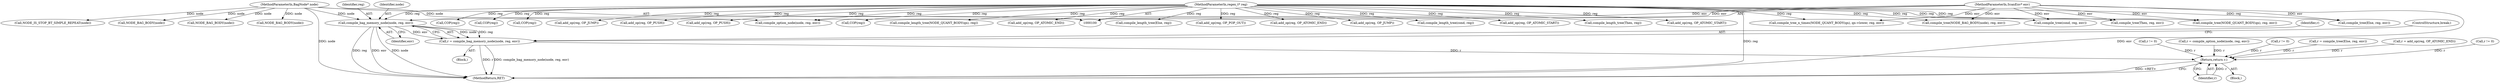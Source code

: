 digraph "0_oniguruma_c509265c5f6ae7264f7b8a8aae1cfa5fc59d108c@pointer" {
"1000115" [label="(Call,compile_bag_memory_node(node, reg, env))"];
"1000101" [label="(MethodParameterIn,BagNode* node)"];
"1000102" [label="(MethodParameterIn,regex_t* reg)"];
"1000103" [label="(MethodParameterIn,ScanEnv* env)"];
"1000113" [label="(Call,r = compile_bag_memory_node(node, reg, env))"];
"1000454" [label="(Return,return r;)"];
"1000157" [label="(Call,compile_length_tree(NODE_QUANT_BODY(qn), reg))"];
"1000391" [label="(Call,add_op(reg, OP_ATOMIC_END))"];
"1000259" [label="(Call,compile_tree(NODE_BAG_BODY(node), reg, env))"];
"1000101" [label="(MethodParameterIn,BagNode* node)"];
"1000141" [label="(Call,compile_tree_n_times(NODE_QUANT_BODY(qn), qn->lower, reg, env))"];
"1000272" [label="(Call,add_op(reg, OP_ATOMIC_END))"];
"1000428" [label="(Call,add_op(reg, OP_JUMP))"];
"1000449" [label="(Call,compile_tree(Else, reg, env))"];
"1000117" [label="(Identifier,reg)"];
"1000119" [label="(ControlStructure,break;)"];
"1000315" [label="(Call,compile_length_tree(cond, reg))"];
"1000330" [label="(Call,compile_length_tree(Then, reg))"];
"1000103" [label="(MethodParameterIn,ScanEnv* env)"];
"1000115" [label="(Call,compile_bag_memory_node(node, reg, env))"];
"1000123" [label="(Call,compile_option_node(node, reg, env))"];
"1000118" [label="(Identifier,env)"];
"1000456" [label="(MethodReturn,RET)"];
"1000284" [label="(Call,NODE_BAG_BODY(node))"];
"1000395" [label="(Call,r != 0)"];
"1000447" [label="(Call,r = compile_tree(Else, reg, env))"];
"1000270" [label="(Call,r = add_op(reg, OP_ATOMIC_END))"];
"1000440" [label="(Call,COP(reg))"];
"1000113" [label="(Call,r = compile_bag_memory_node(node, reg, env))"];
"1000411" [label="(Call,r != 0)"];
"1000370" [label="(Call,COP(reg))"];
"1000111" [label="(Block,)"];
"1000169" [label="(Call,add_op(reg, OP_PUSH))"];
"1000406" [label="(Call,compile_tree(Then, reg, env))"];
"1000222" [label="(Call,r != 0)"];
"1000260" [label="(Call,NODE_BAG_BODY(node))"];
"1000230" [label="(Call,COP(reg))"];
"1000104" [label="(Block,)"];
"1000423" [label="(Call,compile_length_tree(Else, reg))"];
"1000207" [label="(Call,add_op(reg, OP_POP_OUT))"];
"1000102" [label="(MethodParameterIn,regex_t* reg)"];
"1000304" [label="(Call,add_op(reg, OP_ATOMIC_START))"];
"1000116" [label="(Identifier,node)"];
"1000137" [label="(Call,NODE_BAG_BODY(node))"];
"1000248" [label="(Call,add_op(reg, OP_ATOMIC_START))"];
"1000114" [label="(Identifier,r)"];
"1000130" [label="(Call,NODE_IS_STOP_BT_SIMPLE_REPEAT(node))"];
"1000454" [label="(Return,return r;)"];
"1000181" [label="(Call,COP(reg))"];
"1000455" [label="(Identifier,r)"];
"1000218" [label="(Call,add_op(reg, OP_JUMP))"];
"1000121" [label="(Call,r = compile_option_node(node, reg, env))"];
"1000194" [label="(Call,compile_tree(NODE_QUANT_BODY(qn), reg, env))"];
"1000379" [label="(Call,compile_tree(cond, reg, env))"];
"1000358" [label="(Call,add_op(reg, OP_PUSH))"];
"1000115" -> "1000113"  [label="AST: "];
"1000115" -> "1000118"  [label="CFG: "];
"1000116" -> "1000115"  [label="AST: "];
"1000117" -> "1000115"  [label="AST: "];
"1000118" -> "1000115"  [label="AST: "];
"1000113" -> "1000115"  [label="CFG: "];
"1000115" -> "1000456"  [label="DDG: reg"];
"1000115" -> "1000456"  [label="DDG: env"];
"1000115" -> "1000456"  [label="DDG: node"];
"1000115" -> "1000113"  [label="DDG: node"];
"1000115" -> "1000113"  [label="DDG: reg"];
"1000115" -> "1000113"  [label="DDG: env"];
"1000101" -> "1000115"  [label="DDG: node"];
"1000102" -> "1000115"  [label="DDG: reg"];
"1000103" -> "1000115"  [label="DDG: env"];
"1000101" -> "1000100"  [label="AST: "];
"1000101" -> "1000456"  [label="DDG: node"];
"1000101" -> "1000123"  [label="DDG: node"];
"1000101" -> "1000130"  [label="DDG: node"];
"1000101" -> "1000137"  [label="DDG: node"];
"1000101" -> "1000260"  [label="DDG: node"];
"1000101" -> "1000284"  [label="DDG: node"];
"1000102" -> "1000100"  [label="AST: "];
"1000102" -> "1000456"  [label="DDG: reg"];
"1000102" -> "1000123"  [label="DDG: reg"];
"1000102" -> "1000141"  [label="DDG: reg"];
"1000102" -> "1000157"  [label="DDG: reg"];
"1000102" -> "1000169"  [label="DDG: reg"];
"1000102" -> "1000181"  [label="DDG: reg"];
"1000102" -> "1000194"  [label="DDG: reg"];
"1000102" -> "1000207"  [label="DDG: reg"];
"1000102" -> "1000218"  [label="DDG: reg"];
"1000102" -> "1000230"  [label="DDG: reg"];
"1000102" -> "1000248"  [label="DDG: reg"];
"1000102" -> "1000259"  [label="DDG: reg"];
"1000102" -> "1000272"  [label="DDG: reg"];
"1000102" -> "1000304"  [label="DDG: reg"];
"1000102" -> "1000315"  [label="DDG: reg"];
"1000102" -> "1000330"  [label="DDG: reg"];
"1000102" -> "1000358"  [label="DDG: reg"];
"1000102" -> "1000370"  [label="DDG: reg"];
"1000102" -> "1000379"  [label="DDG: reg"];
"1000102" -> "1000391"  [label="DDG: reg"];
"1000102" -> "1000406"  [label="DDG: reg"];
"1000102" -> "1000423"  [label="DDG: reg"];
"1000102" -> "1000428"  [label="DDG: reg"];
"1000102" -> "1000440"  [label="DDG: reg"];
"1000102" -> "1000449"  [label="DDG: reg"];
"1000103" -> "1000100"  [label="AST: "];
"1000103" -> "1000456"  [label="DDG: env"];
"1000103" -> "1000123"  [label="DDG: env"];
"1000103" -> "1000141"  [label="DDG: env"];
"1000103" -> "1000194"  [label="DDG: env"];
"1000103" -> "1000259"  [label="DDG: env"];
"1000103" -> "1000379"  [label="DDG: env"];
"1000103" -> "1000406"  [label="DDG: env"];
"1000103" -> "1000449"  [label="DDG: env"];
"1000113" -> "1000111"  [label="AST: "];
"1000114" -> "1000113"  [label="AST: "];
"1000119" -> "1000113"  [label="CFG: "];
"1000113" -> "1000456"  [label="DDG: r"];
"1000113" -> "1000456"  [label="DDG: compile_bag_memory_node(node, reg, env)"];
"1000113" -> "1000454"  [label="DDG: r"];
"1000454" -> "1000104"  [label="AST: "];
"1000454" -> "1000455"  [label="CFG: "];
"1000455" -> "1000454"  [label="AST: "];
"1000456" -> "1000454"  [label="CFG: "];
"1000454" -> "1000456"  [label="DDG: <RET>"];
"1000455" -> "1000454"  [label="DDG: r"];
"1000395" -> "1000454"  [label="DDG: r"];
"1000222" -> "1000454"  [label="DDG: r"];
"1000411" -> "1000454"  [label="DDG: r"];
"1000121" -> "1000454"  [label="DDG: r"];
"1000447" -> "1000454"  [label="DDG: r"];
"1000270" -> "1000454"  [label="DDG: r"];
}
